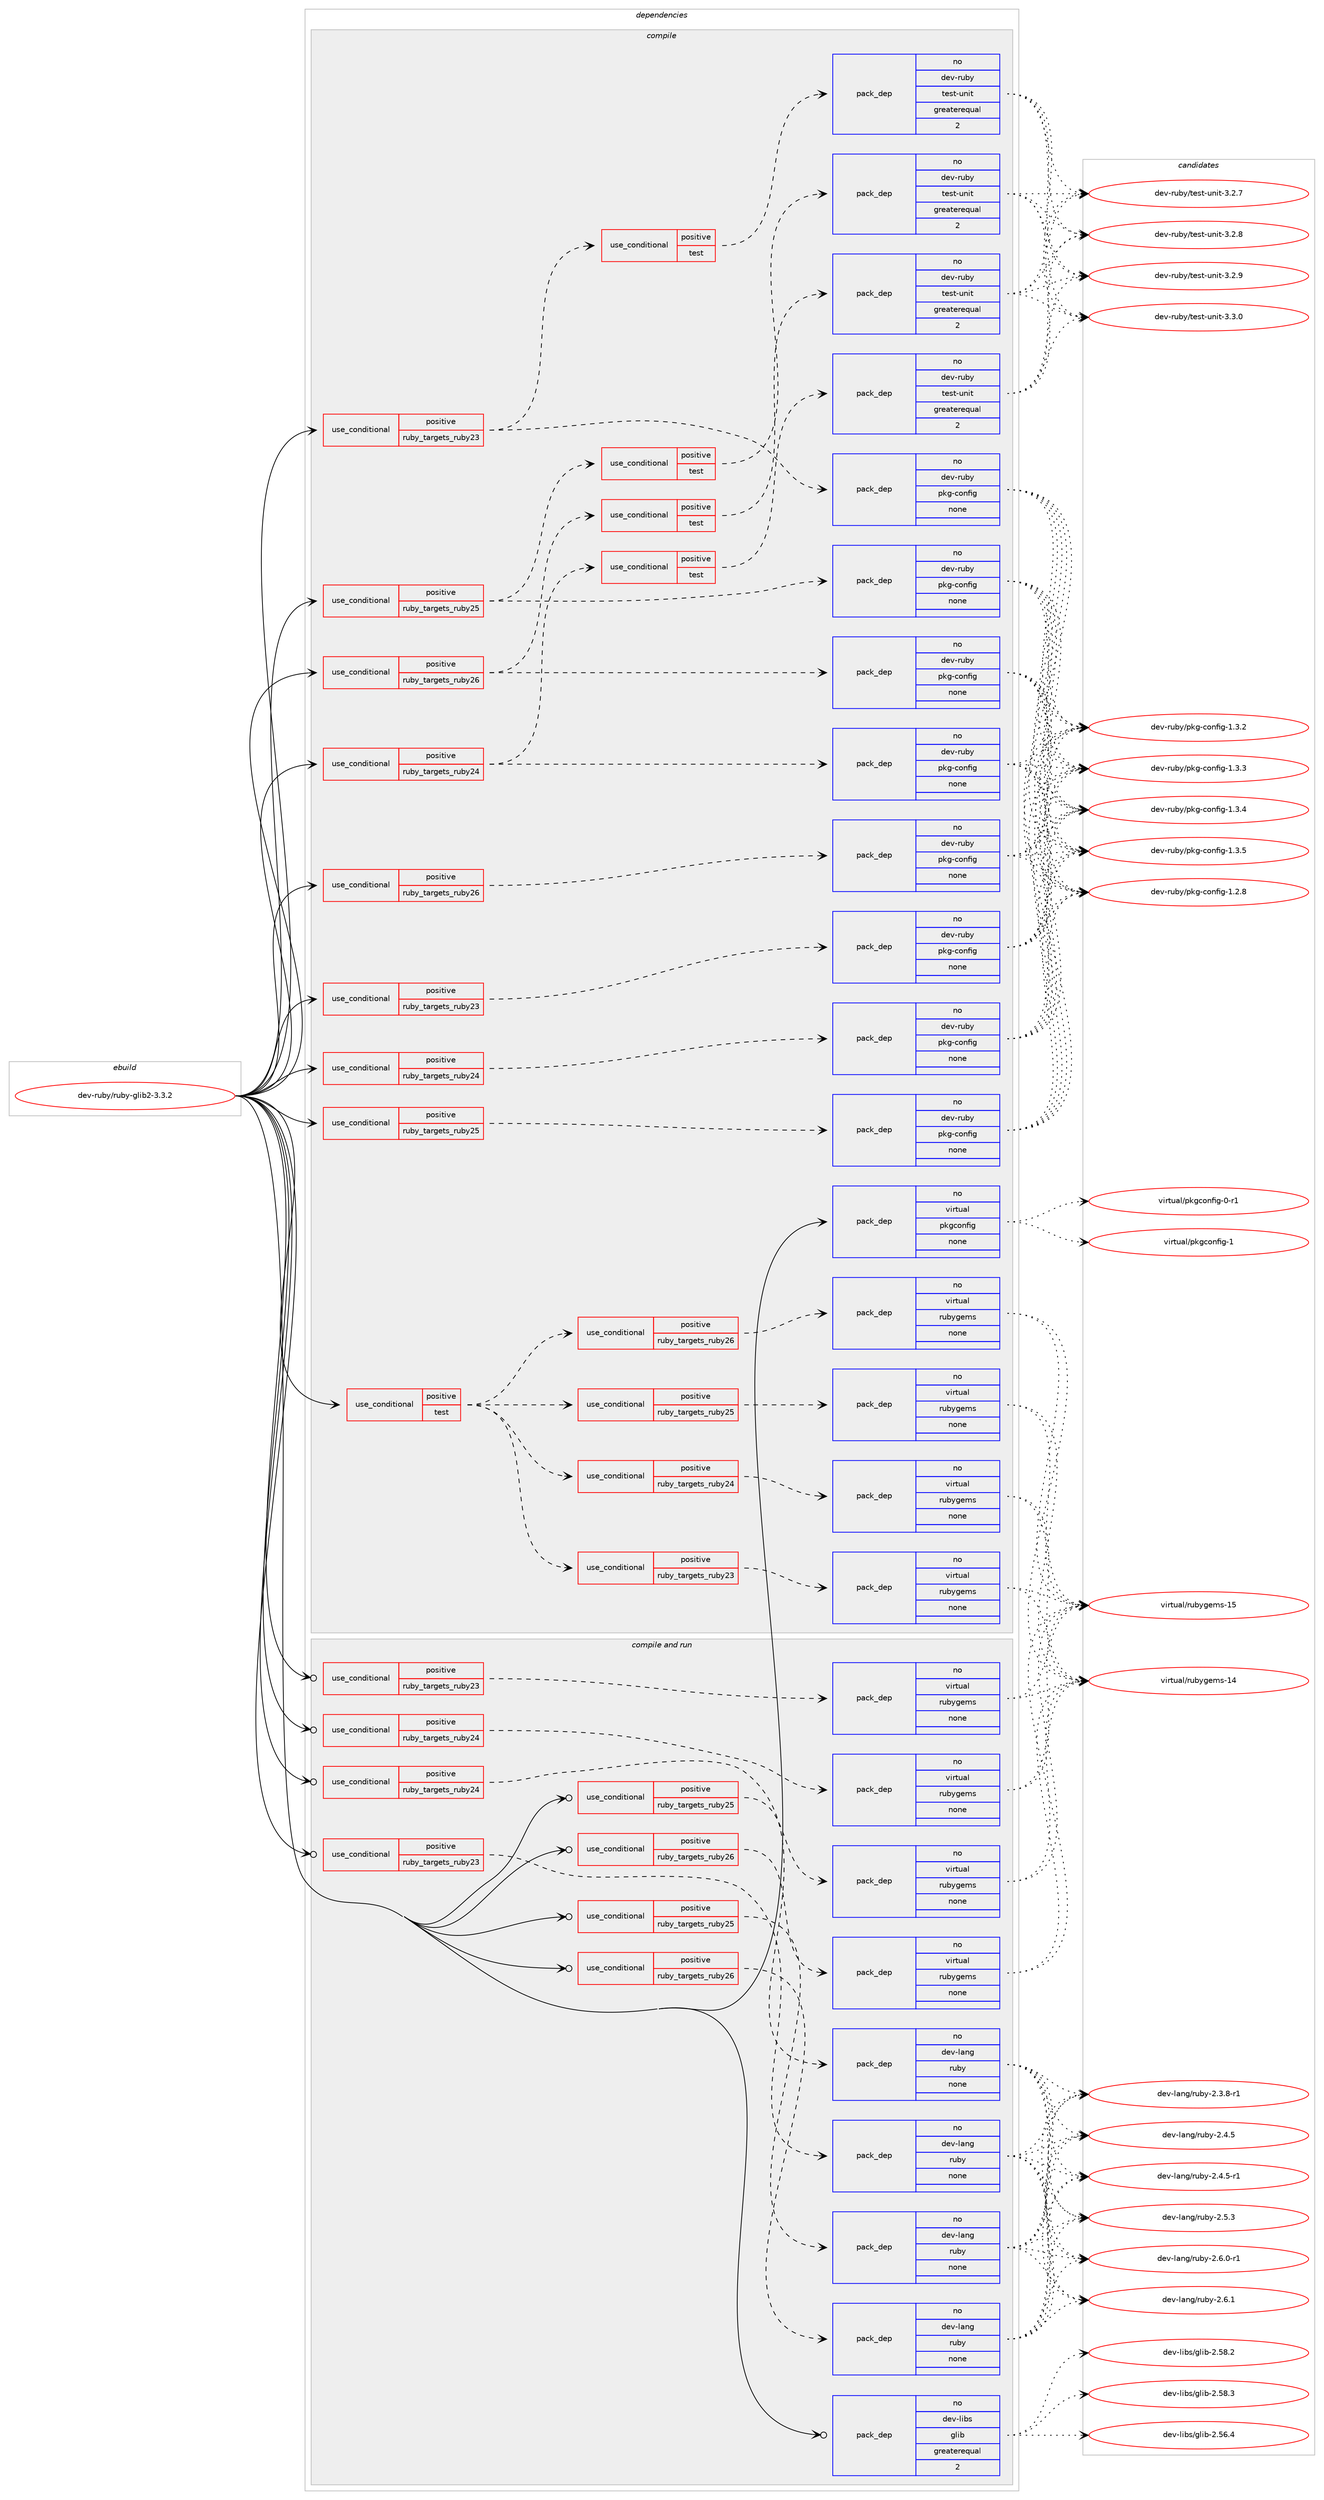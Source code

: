 digraph prolog {

# *************
# Graph options
# *************

newrank=true;
concentrate=true;
compound=true;
graph [rankdir=LR,fontname=Helvetica,fontsize=10,ranksep=1.5];#, ranksep=2.5, nodesep=0.2];
edge  [arrowhead=vee];
node  [fontname=Helvetica,fontsize=10];

# **********
# The ebuild
# **********

subgraph cluster_leftcol {
color=gray;
rank=same;
label=<<i>ebuild</i>>;
id [label="dev-ruby/ruby-glib2-3.3.2", color=red, width=4, href="../dev-ruby/ruby-glib2-3.3.2.svg"];
}

# ****************
# The dependencies
# ****************

subgraph cluster_midcol {
color=gray;
label=<<i>dependencies</i>>;
subgraph cluster_compile {
fillcolor="#eeeeee";
style=filled;
label=<<i>compile</i>>;
subgraph cond415225 {
dependency1523187 [label=<<TABLE BORDER="0" CELLBORDER="1" CELLSPACING="0" CELLPADDING="4"><TR><TD ROWSPAN="3" CELLPADDING="10">use_conditional</TD></TR><TR><TD>positive</TD></TR><TR><TD>ruby_targets_ruby23</TD></TR></TABLE>>, shape=none, color=red];
subgraph pack1084456 {
dependency1523188 [label=<<TABLE BORDER="0" CELLBORDER="1" CELLSPACING="0" CELLPADDING="4" WIDTH="220"><TR><TD ROWSPAN="6" CELLPADDING="30">pack_dep</TD></TR><TR><TD WIDTH="110">no</TD></TR><TR><TD>dev-ruby</TD></TR><TR><TD>pkg-config</TD></TR><TR><TD>none</TD></TR><TR><TD></TD></TR></TABLE>>, shape=none, color=blue];
}
dependency1523187:e -> dependency1523188:w [weight=20,style="dashed",arrowhead="vee"];
}
id:e -> dependency1523187:w [weight=20,style="solid",arrowhead="vee"];
subgraph cond415226 {
dependency1523189 [label=<<TABLE BORDER="0" CELLBORDER="1" CELLSPACING="0" CELLPADDING="4"><TR><TD ROWSPAN="3" CELLPADDING="10">use_conditional</TD></TR><TR><TD>positive</TD></TR><TR><TD>ruby_targets_ruby23</TD></TR></TABLE>>, shape=none, color=red];
subgraph pack1084457 {
dependency1523190 [label=<<TABLE BORDER="0" CELLBORDER="1" CELLSPACING="0" CELLPADDING="4" WIDTH="220"><TR><TD ROWSPAN="6" CELLPADDING="30">pack_dep</TD></TR><TR><TD WIDTH="110">no</TD></TR><TR><TD>dev-ruby</TD></TR><TR><TD>pkg-config</TD></TR><TR><TD>none</TD></TR><TR><TD></TD></TR></TABLE>>, shape=none, color=blue];
}
dependency1523189:e -> dependency1523190:w [weight=20,style="dashed",arrowhead="vee"];
subgraph cond415227 {
dependency1523191 [label=<<TABLE BORDER="0" CELLBORDER="1" CELLSPACING="0" CELLPADDING="4"><TR><TD ROWSPAN="3" CELLPADDING="10">use_conditional</TD></TR><TR><TD>positive</TD></TR><TR><TD>test</TD></TR></TABLE>>, shape=none, color=red];
subgraph pack1084458 {
dependency1523192 [label=<<TABLE BORDER="0" CELLBORDER="1" CELLSPACING="0" CELLPADDING="4" WIDTH="220"><TR><TD ROWSPAN="6" CELLPADDING="30">pack_dep</TD></TR><TR><TD WIDTH="110">no</TD></TR><TR><TD>dev-ruby</TD></TR><TR><TD>test-unit</TD></TR><TR><TD>greaterequal</TD></TR><TR><TD>2</TD></TR></TABLE>>, shape=none, color=blue];
}
dependency1523191:e -> dependency1523192:w [weight=20,style="dashed",arrowhead="vee"];
}
dependency1523189:e -> dependency1523191:w [weight=20,style="dashed",arrowhead="vee"];
}
id:e -> dependency1523189:w [weight=20,style="solid",arrowhead="vee"];
subgraph cond415228 {
dependency1523193 [label=<<TABLE BORDER="0" CELLBORDER="1" CELLSPACING="0" CELLPADDING="4"><TR><TD ROWSPAN="3" CELLPADDING="10">use_conditional</TD></TR><TR><TD>positive</TD></TR><TR><TD>ruby_targets_ruby24</TD></TR></TABLE>>, shape=none, color=red];
subgraph pack1084459 {
dependency1523194 [label=<<TABLE BORDER="0" CELLBORDER="1" CELLSPACING="0" CELLPADDING="4" WIDTH="220"><TR><TD ROWSPAN="6" CELLPADDING="30">pack_dep</TD></TR><TR><TD WIDTH="110">no</TD></TR><TR><TD>dev-ruby</TD></TR><TR><TD>pkg-config</TD></TR><TR><TD>none</TD></TR><TR><TD></TD></TR></TABLE>>, shape=none, color=blue];
}
dependency1523193:e -> dependency1523194:w [weight=20,style="dashed",arrowhead="vee"];
}
id:e -> dependency1523193:w [weight=20,style="solid",arrowhead="vee"];
subgraph cond415229 {
dependency1523195 [label=<<TABLE BORDER="0" CELLBORDER="1" CELLSPACING="0" CELLPADDING="4"><TR><TD ROWSPAN="3" CELLPADDING="10">use_conditional</TD></TR><TR><TD>positive</TD></TR><TR><TD>ruby_targets_ruby24</TD></TR></TABLE>>, shape=none, color=red];
subgraph pack1084460 {
dependency1523196 [label=<<TABLE BORDER="0" CELLBORDER="1" CELLSPACING="0" CELLPADDING="4" WIDTH="220"><TR><TD ROWSPAN="6" CELLPADDING="30">pack_dep</TD></TR><TR><TD WIDTH="110">no</TD></TR><TR><TD>dev-ruby</TD></TR><TR><TD>pkg-config</TD></TR><TR><TD>none</TD></TR><TR><TD></TD></TR></TABLE>>, shape=none, color=blue];
}
dependency1523195:e -> dependency1523196:w [weight=20,style="dashed",arrowhead="vee"];
subgraph cond415230 {
dependency1523197 [label=<<TABLE BORDER="0" CELLBORDER="1" CELLSPACING="0" CELLPADDING="4"><TR><TD ROWSPAN="3" CELLPADDING="10">use_conditional</TD></TR><TR><TD>positive</TD></TR><TR><TD>test</TD></TR></TABLE>>, shape=none, color=red];
subgraph pack1084461 {
dependency1523198 [label=<<TABLE BORDER="0" CELLBORDER="1" CELLSPACING="0" CELLPADDING="4" WIDTH="220"><TR><TD ROWSPAN="6" CELLPADDING="30">pack_dep</TD></TR><TR><TD WIDTH="110">no</TD></TR><TR><TD>dev-ruby</TD></TR><TR><TD>test-unit</TD></TR><TR><TD>greaterequal</TD></TR><TR><TD>2</TD></TR></TABLE>>, shape=none, color=blue];
}
dependency1523197:e -> dependency1523198:w [weight=20,style="dashed",arrowhead="vee"];
}
dependency1523195:e -> dependency1523197:w [weight=20,style="dashed",arrowhead="vee"];
}
id:e -> dependency1523195:w [weight=20,style="solid",arrowhead="vee"];
subgraph cond415231 {
dependency1523199 [label=<<TABLE BORDER="0" CELLBORDER="1" CELLSPACING="0" CELLPADDING="4"><TR><TD ROWSPAN="3" CELLPADDING="10">use_conditional</TD></TR><TR><TD>positive</TD></TR><TR><TD>ruby_targets_ruby25</TD></TR></TABLE>>, shape=none, color=red];
subgraph pack1084462 {
dependency1523200 [label=<<TABLE BORDER="0" CELLBORDER="1" CELLSPACING="0" CELLPADDING="4" WIDTH="220"><TR><TD ROWSPAN="6" CELLPADDING="30">pack_dep</TD></TR><TR><TD WIDTH="110">no</TD></TR><TR><TD>dev-ruby</TD></TR><TR><TD>pkg-config</TD></TR><TR><TD>none</TD></TR><TR><TD></TD></TR></TABLE>>, shape=none, color=blue];
}
dependency1523199:e -> dependency1523200:w [weight=20,style="dashed",arrowhead="vee"];
}
id:e -> dependency1523199:w [weight=20,style="solid",arrowhead="vee"];
subgraph cond415232 {
dependency1523201 [label=<<TABLE BORDER="0" CELLBORDER="1" CELLSPACING="0" CELLPADDING="4"><TR><TD ROWSPAN="3" CELLPADDING="10">use_conditional</TD></TR><TR><TD>positive</TD></TR><TR><TD>ruby_targets_ruby25</TD></TR></TABLE>>, shape=none, color=red];
subgraph pack1084463 {
dependency1523202 [label=<<TABLE BORDER="0" CELLBORDER="1" CELLSPACING="0" CELLPADDING="4" WIDTH="220"><TR><TD ROWSPAN="6" CELLPADDING="30">pack_dep</TD></TR><TR><TD WIDTH="110">no</TD></TR><TR><TD>dev-ruby</TD></TR><TR><TD>pkg-config</TD></TR><TR><TD>none</TD></TR><TR><TD></TD></TR></TABLE>>, shape=none, color=blue];
}
dependency1523201:e -> dependency1523202:w [weight=20,style="dashed",arrowhead="vee"];
subgraph cond415233 {
dependency1523203 [label=<<TABLE BORDER="0" CELLBORDER="1" CELLSPACING="0" CELLPADDING="4"><TR><TD ROWSPAN="3" CELLPADDING="10">use_conditional</TD></TR><TR><TD>positive</TD></TR><TR><TD>test</TD></TR></TABLE>>, shape=none, color=red];
subgraph pack1084464 {
dependency1523204 [label=<<TABLE BORDER="0" CELLBORDER="1" CELLSPACING="0" CELLPADDING="4" WIDTH="220"><TR><TD ROWSPAN="6" CELLPADDING="30">pack_dep</TD></TR><TR><TD WIDTH="110">no</TD></TR><TR><TD>dev-ruby</TD></TR><TR><TD>test-unit</TD></TR><TR><TD>greaterequal</TD></TR><TR><TD>2</TD></TR></TABLE>>, shape=none, color=blue];
}
dependency1523203:e -> dependency1523204:w [weight=20,style="dashed",arrowhead="vee"];
}
dependency1523201:e -> dependency1523203:w [weight=20,style="dashed",arrowhead="vee"];
}
id:e -> dependency1523201:w [weight=20,style="solid",arrowhead="vee"];
subgraph cond415234 {
dependency1523205 [label=<<TABLE BORDER="0" CELLBORDER="1" CELLSPACING="0" CELLPADDING="4"><TR><TD ROWSPAN="3" CELLPADDING="10">use_conditional</TD></TR><TR><TD>positive</TD></TR><TR><TD>ruby_targets_ruby26</TD></TR></TABLE>>, shape=none, color=red];
subgraph pack1084465 {
dependency1523206 [label=<<TABLE BORDER="0" CELLBORDER="1" CELLSPACING="0" CELLPADDING="4" WIDTH="220"><TR><TD ROWSPAN="6" CELLPADDING="30">pack_dep</TD></TR><TR><TD WIDTH="110">no</TD></TR><TR><TD>dev-ruby</TD></TR><TR><TD>pkg-config</TD></TR><TR><TD>none</TD></TR><TR><TD></TD></TR></TABLE>>, shape=none, color=blue];
}
dependency1523205:e -> dependency1523206:w [weight=20,style="dashed",arrowhead="vee"];
}
id:e -> dependency1523205:w [weight=20,style="solid",arrowhead="vee"];
subgraph cond415235 {
dependency1523207 [label=<<TABLE BORDER="0" CELLBORDER="1" CELLSPACING="0" CELLPADDING="4"><TR><TD ROWSPAN="3" CELLPADDING="10">use_conditional</TD></TR><TR><TD>positive</TD></TR><TR><TD>ruby_targets_ruby26</TD></TR></TABLE>>, shape=none, color=red];
subgraph pack1084466 {
dependency1523208 [label=<<TABLE BORDER="0" CELLBORDER="1" CELLSPACING="0" CELLPADDING="4" WIDTH="220"><TR><TD ROWSPAN="6" CELLPADDING="30">pack_dep</TD></TR><TR><TD WIDTH="110">no</TD></TR><TR><TD>dev-ruby</TD></TR><TR><TD>pkg-config</TD></TR><TR><TD>none</TD></TR><TR><TD></TD></TR></TABLE>>, shape=none, color=blue];
}
dependency1523207:e -> dependency1523208:w [weight=20,style="dashed",arrowhead="vee"];
subgraph cond415236 {
dependency1523209 [label=<<TABLE BORDER="0" CELLBORDER="1" CELLSPACING="0" CELLPADDING="4"><TR><TD ROWSPAN="3" CELLPADDING="10">use_conditional</TD></TR><TR><TD>positive</TD></TR><TR><TD>test</TD></TR></TABLE>>, shape=none, color=red];
subgraph pack1084467 {
dependency1523210 [label=<<TABLE BORDER="0" CELLBORDER="1" CELLSPACING="0" CELLPADDING="4" WIDTH="220"><TR><TD ROWSPAN="6" CELLPADDING="30">pack_dep</TD></TR><TR><TD WIDTH="110">no</TD></TR><TR><TD>dev-ruby</TD></TR><TR><TD>test-unit</TD></TR><TR><TD>greaterequal</TD></TR><TR><TD>2</TD></TR></TABLE>>, shape=none, color=blue];
}
dependency1523209:e -> dependency1523210:w [weight=20,style="dashed",arrowhead="vee"];
}
dependency1523207:e -> dependency1523209:w [weight=20,style="dashed",arrowhead="vee"];
}
id:e -> dependency1523207:w [weight=20,style="solid",arrowhead="vee"];
subgraph cond415237 {
dependency1523211 [label=<<TABLE BORDER="0" CELLBORDER="1" CELLSPACING="0" CELLPADDING="4"><TR><TD ROWSPAN="3" CELLPADDING="10">use_conditional</TD></TR><TR><TD>positive</TD></TR><TR><TD>test</TD></TR></TABLE>>, shape=none, color=red];
subgraph cond415238 {
dependency1523212 [label=<<TABLE BORDER="0" CELLBORDER="1" CELLSPACING="0" CELLPADDING="4"><TR><TD ROWSPAN="3" CELLPADDING="10">use_conditional</TD></TR><TR><TD>positive</TD></TR><TR><TD>ruby_targets_ruby23</TD></TR></TABLE>>, shape=none, color=red];
subgraph pack1084468 {
dependency1523213 [label=<<TABLE BORDER="0" CELLBORDER="1" CELLSPACING="0" CELLPADDING="4" WIDTH="220"><TR><TD ROWSPAN="6" CELLPADDING="30">pack_dep</TD></TR><TR><TD WIDTH="110">no</TD></TR><TR><TD>virtual</TD></TR><TR><TD>rubygems</TD></TR><TR><TD>none</TD></TR><TR><TD></TD></TR></TABLE>>, shape=none, color=blue];
}
dependency1523212:e -> dependency1523213:w [weight=20,style="dashed",arrowhead="vee"];
}
dependency1523211:e -> dependency1523212:w [weight=20,style="dashed",arrowhead="vee"];
subgraph cond415239 {
dependency1523214 [label=<<TABLE BORDER="0" CELLBORDER="1" CELLSPACING="0" CELLPADDING="4"><TR><TD ROWSPAN="3" CELLPADDING="10">use_conditional</TD></TR><TR><TD>positive</TD></TR><TR><TD>ruby_targets_ruby24</TD></TR></TABLE>>, shape=none, color=red];
subgraph pack1084469 {
dependency1523215 [label=<<TABLE BORDER="0" CELLBORDER="1" CELLSPACING="0" CELLPADDING="4" WIDTH="220"><TR><TD ROWSPAN="6" CELLPADDING="30">pack_dep</TD></TR><TR><TD WIDTH="110">no</TD></TR><TR><TD>virtual</TD></TR><TR><TD>rubygems</TD></TR><TR><TD>none</TD></TR><TR><TD></TD></TR></TABLE>>, shape=none, color=blue];
}
dependency1523214:e -> dependency1523215:w [weight=20,style="dashed",arrowhead="vee"];
}
dependency1523211:e -> dependency1523214:w [weight=20,style="dashed",arrowhead="vee"];
subgraph cond415240 {
dependency1523216 [label=<<TABLE BORDER="0" CELLBORDER="1" CELLSPACING="0" CELLPADDING="4"><TR><TD ROWSPAN="3" CELLPADDING="10">use_conditional</TD></TR><TR><TD>positive</TD></TR><TR><TD>ruby_targets_ruby25</TD></TR></TABLE>>, shape=none, color=red];
subgraph pack1084470 {
dependency1523217 [label=<<TABLE BORDER="0" CELLBORDER="1" CELLSPACING="0" CELLPADDING="4" WIDTH="220"><TR><TD ROWSPAN="6" CELLPADDING="30">pack_dep</TD></TR><TR><TD WIDTH="110">no</TD></TR><TR><TD>virtual</TD></TR><TR><TD>rubygems</TD></TR><TR><TD>none</TD></TR><TR><TD></TD></TR></TABLE>>, shape=none, color=blue];
}
dependency1523216:e -> dependency1523217:w [weight=20,style="dashed",arrowhead="vee"];
}
dependency1523211:e -> dependency1523216:w [weight=20,style="dashed",arrowhead="vee"];
subgraph cond415241 {
dependency1523218 [label=<<TABLE BORDER="0" CELLBORDER="1" CELLSPACING="0" CELLPADDING="4"><TR><TD ROWSPAN="3" CELLPADDING="10">use_conditional</TD></TR><TR><TD>positive</TD></TR><TR><TD>ruby_targets_ruby26</TD></TR></TABLE>>, shape=none, color=red];
subgraph pack1084471 {
dependency1523219 [label=<<TABLE BORDER="0" CELLBORDER="1" CELLSPACING="0" CELLPADDING="4" WIDTH="220"><TR><TD ROWSPAN="6" CELLPADDING="30">pack_dep</TD></TR><TR><TD WIDTH="110">no</TD></TR><TR><TD>virtual</TD></TR><TR><TD>rubygems</TD></TR><TR><TD>none</TD></TR><TR><TD></TD></TR></TABLE>>, shape=none, color=blue];
}
dependency1523218:e -> dependency1523219:w [weight=20,style="dashed",arrowhead="vee"];
}
dependency1523211:e -> dependency1523218:w [weight=20,style="dashed",arrowhead="vee"];
}
id:e -> dependency1523211:w [weight=20,style="solid",arrowhead="vee"];
subgraph pack1084472 {
dependency1523220 [label=<<TABLE BORDER="0" CELLBORDER="1" CELLSPACING="0" CELLPADDING="4" WIDTH="220"><TR><TD ROWSPAN="6" CELLPADDING="30">pack_dep</TD></TR><TR><TD WIDTH="110">no</TD></TR><TR><TD>virtual</TD></TR><TR><TD>pkgconfig</TD></TR><TR><TD>none</TD></TR><TR><TD></TD></TR></TABLE>>, shape=none, color=blue];
}
id:e -> dependency1523220:w [weight=20,style="solid",arrowhead="vee"];
}
subgraph cluster_compileandrun {
fillcolor="#eeeeee";
style=filled;
label=<<i>compile and run</i>>;
subgraph cond415242 {
dependency1523221 [label=<<TABLE BORDER="0" CELLBORDER="1" CELLSPACING="0" CELLPADDING="4"><TR><TD ROWSPAN="3" CELLPADDING="10">use_conditional</TD></TR><TR><TD>positive</TD></TR><TR><TD>ruby_targets_ruby23</TD></TR></TABLE>>, shape=none, color=red];
subgraph pack1084473 {
dependency1523222 [label=<<TABLE BORDER="0" CELLBORDER="1" CELLSPACING="0" CELLPADDING="4" WIDTH="220"><TR><TD ROWSPAN="6" CELLPADDING="30">pack_dep</TD></TR><TR><TD WIDTH="110">no</TD></TR><TR><TD>dev-lang</TD></TR><TR><TD>ruby</TD></TR><TR><TD>none</TD></TR><TR><TD></TD></TR></TABLE>>, shape=none, color=blue];
}
dependency1523221:e -> dependency1523222:w [weight=20,style="dashed",arrowhead="vee"];
}
id:e -> dependency1523221:w [weight=20,style="solid",arrowhead="odotvee"];
subgraph cond415243 {
dependency1523223 [label=<<TABLE BORDER="0" CELLBORDER="1" CELLSPACING="0" CELLPADDING="4"><TR><TD ROWSPAN="3" CELLPADDING="10">use_conditional</TD></TR><TR><TD>positive</TD></TR><TR><TD>ruby_targets_ruby23</TD></TR></TABLE>>, shape=none, color=red];
subgraph pack1084474 {
dependency1523224 [label=<<TABLE BORDER="0" CELLBORDER="1" CELLSPACING="0" CELLPADDING="4" WIDTH="220"><TR><TD ROWSPAN="6" CELLPADDING="30">pack_dep</TD></TR><TR><TD WIDTH="110">no</TD></TR><TR><TD>virtual</TD></TR><TR><TD>rubygems</TD></TR><TR><TD>none</TD></TR><TR><TD></TD></TR></TABLE>>, shape=none, color=blue];
}
dependency1523223:e -> dependency1523224:w [weight=20,style="dashed",arrowhead="vee"];
}
id:e -> dependency1523223:w [weight=20,style="solid",arrowhead="odotvee"];
subgraph cond415244 {
dependency1523225 [label=<<TABLE BORDER="0" CELLBORDER="1" CELLSPACING="0" CELLPADDING="4"><TR><TD ROWSPAN="3" CELLPADDING="10">use_conditional</TD></TR><TR><TD>positive</TD></TR><TR><TD>ruby_targets_ruby24</TD></TR></TABLE>>, shape=none, color=red];
subgraph pack1084475 {
dependency1523226 [label=<<TABLE BORDER="0" CELLBORDER="1" CELLSPACING="0" CELLPADDING="4" WIDTH="220"><TR><TD ROWSPAN="6" CELLPADDING="30">pack_dep</TD></TR><TR><TD WIDTH="110">no</TD></TR><TR><TD>dev-lang</TD></TR><TR><TD>ruby</TD></TR><TR><TD>none</TD></TR><TR><TD></TD></TR></TABLE>>, shape=none, color=blue];
}
dependency1523225:e -> dependency1523226:w [weight=20,style="dashed",arrowhead="vee"];
}
id:e -> dependency1523225:w [weight=20,style="solid",arrowhead="odotvee"];
subgraph cond415245 {
dependency1523227 [label=<<TABLE BORDER="0" CELLBORDER="1" CELLSPACING="0" CELLPADDING="4"><TR><TD ROWSPAN="3" CELLPADDING="10">use_conditional</TD></TR><TR><TD>positive</TD></TR><TR><TD>ruby_targets_ruby24</TD></TR></TABLE>>, shape=none, color=red];
subgraph pack1084476 {
dependency1523228 [label=<<TABLE BORDER="0" CELLBORDER="1" CELLSPACING="0" CELLPADDING="4" WIDTH="220"><TR><TD ROWSPAN="6" CELLPADDING="30">pack_dep</TD></TR><TR><TD WIDTH="110">no</TD></TR><TR><TD>virtual</TD></TR><TR><TD>rubygems</TD></TR><TR><TD>none</TD></TR><TR><TD></TD></TR></TABLE>>, shape=none, color=blue];
}
dependency1523227:e -> dependency1523228:w [weight=20,style="dashed",arrowhead="vee"];
}
id:e -> dependency1523227:w [weight=20,style="solid",arrowhead="odotvee"];
subgraph cond415246 {
dependency1523229 [label=<<TABLE BORDER="0" CELLBORDER="1" CELLSPACING="0" CELLPADDING="4"><TR><TD ROWSPAN="3" CELLPADDING="10">use_conditional</TD></TR><TR><TD>positive</TD></TR><TR><TD>ruby_targets_ruby25</TD></TR></TABLE>>, shape=none, color=red];
subgraph pack1084477 {
dependency1523230 [label=<<TABLE BORDER="0" CELLBORDER="1" CELLSPACING="0" CELLPADDING="4" WIDTH="220"><TR><TD ROWSPAN="6" CELLPADDING="30">pack_dep</TD></TR><TR><TD WIDTH="110">no</TD></TR><TR><TD>dev-lang</TD></TR><TR><TD>ruby</TD></TR><TR><TD>none</TD></TR><TR><TD></TD></TR></TABLE>>, shape=none, color=blue];
}
dependency1523229:e -> dependency1523230:w [weight=20,style="dashed",arrowhead="vee"];
}
id:e -> dependency1523229:w [weight=20,style="solid",arrowhead="odotvee"];
subgraph cond415247 {
dependency1523231 [label=<<TABLE BORDER="0" CELLBORDER="1" CELLSPACING="0" CELLPADDING="4"><TR><TD ROWSPAN="3" CELLPADDING="10">use_conditional</TD></TR><TR><TD>positive</TD></TR><TR><TD>ruby_targets_ruby25</TD></TR></TABLE>>, shape=none, color=red];
subgraph pack1084478 {
dependency1523232 [label=<<TABLE BORDER="0" CELLBORDER="1" CELLSPACING="0" CELLPADDING="4" WIDTH="220"><TR><TD ROWSPAN="6" CELLPADDING="30">pack_dep</TD></TR><TR><TD WIDTH="110">no</TD></TR><TR><TD>virtual</TD></TR><TR><TD>rubygems</TD></TR><TR><TD>none</TD></TR><TR><TD></TD></TR></TABLE>>, shape=none, color=blue];
}
dependency1523231:e -> dependency1523232:w [weight=20,style="dashed",arrowhead="vee"];
}
id:e -> dependency1523231:w [weight=20,style="solid",arrowhead="odotvee"];
subgraph cond415248 {
dependency1523233 [label=<<TABLE BORDER="0" CELLBORDER="1" CELLSPACING="0" CELLPADDING="4"><TR><TD ROWSPAN="3" CELLPADDING="10">use_conditional</TD></TR><TR><TD>positive</TD></TR><TR><TD>ruby_targets_ruby26</TD></TR></TABLE>>, shape=none, color=red];
subgraph pack1084479 {
dependency1523234 [label=<<TABLE BORDER="0" CELLBORDER="1" CELLSPACING="0" CELLPADDING="4" WIDTH="220"><TR><TD ROWSPAN="6" CELLPADDING="30">pack_dep</TD></TR><TR><TD WIDTH="110">no</TD></TR><TR><TD>dev-lang</TD></TR><TR><TD>ruby</TD></TR><TR><TD>none</TD></TR><TR><TD></TD></TR></TABLE>>, shape=none, color=blue];
}
dependency1523233:e -> dependency1523234:w [weight=20,style="dashed",arrowhead="vee"];
}
id:e -> dependency1523233:w [weight=20,style="solid",arrowhead="odotvee"];
subgraph cond415249 {
dependency1523235 [label=<<TABLE BORDER="0" CELLBORDER="1" CELLSPACING="0" CELLPADDING="4"><TR><TD ROWSPAN="3" CELLPADDING="10">use_conditional</TD></TR><TR><TD>positive</TD></TR><TR><TD>ruby_targets_ruby26</TD></TR></TABLE>>, shape=none, color=red];
subgraph pack1084480 {
dependency1523236 [label=<<TABLE BORDER="0" CELLBORDER="1" CELLSPACING="0" CELLPADDING="4" WIDTH="220"><TR><TD ROWSPAN="6" CELLPADDING="30">pack_dep</TD></TR><TR><TD WIDTH="110">no</TD></TR><TR><TD>virtual</TD></TR><TR><TD>rubygems</TD></TR><TR><TD>none</TD></TR><TR><TD></TD></TR></TABLE>>, shape=none, color=blue];
}
dependency1523235:e -> dependency1523236:w [weight=20,style="dashed",arrowhead="vee"];
}
id:e -> dependency1523235:w [weight=20,style="solid",arrowhead="odotvee"];
subgraph pack1084481 {
dependency1523237 [label=<<TABLE BORDER="0" CELLBORDER="1" CELLSPACING="0" CELLPADDING="4" WIDTH="220"><TR><TD ROWSPAN="6" CELLPADDING="30">pack_dep</TD></TR><TR><TD WIDTH="110">no</TD></TR><TR><TD>dev-libs</TD></TR><TR><TD>glib</TD></TR><TR><TD>greaterequal</TD></TR><TR><TD>2</TD></TR></TABLE>>, shape=none, color=blue];
}
id:e -> dependency1523237:w [weight=20,style="solid",arrowhead="odotvee"];
}
subgraph cluster_run {
fillcolor="#eeeeee";
style=filled;
label=<<i>run</i>>;
}
}

# **************
# The candidates
# **************

subgraph cluster_choices {
rank=same;
color=gray;
label=<<i>candidates</i>>;

subgraph choice1084456 {
color=black;
nodesep=1;
choice1001011184511411798121471121071034599111110102105103454946504656 [label="dev-ruby/pkg-config-1.2.8", color=red, width=4,href="../dev-ruby/pkg-config-1.2.8.svg"];
choice1001011184511411798121471121071034599111110102105103454946514650 [label="dev-ruby/pkg-config-1.3.2", color=red, width=4,href="../dev-ruby/pkg-config-1.3.2.svg"];
choice1001011184511411798121471121071034599111110102105103454946514651 [label="dev-ruby/pkg-config-1.3.3", color=red, width=4,href="../dev-ruby/pkg-config-1.3.3.svg"];
choice1001011184511411798121471121071034599111110102105103454946514652 [label="dev-ruby/pkg-config-1.3.4", color=red, width=4,href="../dev-ruby/pkg-config-1.3.4.svg"];
choice1001011184511411798121471121071034599111110102105103454946514653 [label="dev-ruby/pkg-config-1.3.5", color=red, width=4,href="../dev-ruby/pkg-config-1.3.5.svg"];
dependency1523188:e -> choice1001011184511411798121471121071034599111110102105103454946504656:w [style=dotted,weight="100"];
dependency1523188:e -> choice1001011184511411798121471121071034599111110102105103454946514650:w [style=dotted,weight="100"];
dependency1523188:e -> choice1001011184511411798121471121071034599111110102105103454946514651:w [style=dotted,weight="100"];
dependency1523188:e -> choice1001011184511411798121471121071034599111110102105103454946514652:w [style=dotted,weight="100"];
dependency1523188:e -> choice1001011184511411798121471121071034599111110102105103454946514653:w [style=dotted,weight="100"];
}
subgraph choice1084457 {
color=black;
nodesep=1;
choice1001011184511411798121471121071034599111110102105103454946504656 [label="dev-ruby/pkg-config-1.2.8", color=red, width=4,href="../dev-ruby/pkg-config-1.2.8.svg"];
choice1001011184511411798121471121071034599111110102105103454946514650 [label="dev-ruby/pkg-config-1.3.2", color=red, width=4,href="../dev-ruby/pkg-config-1.3.2.svg"];
choice1001011184511411798121471121071034599111110102105103454946514651 [label="dev-ruby/pkg-config-1.3.3", color=red, width=4,href="../dev-ruby/pkg-config-1.3.3.svg"];
choice1001011184511411798121471121071034599111110102105103454946514652 [label="dev-ruby/pkg-config-1.3.4", color=red, width=4,href="../dev-ruby/pkg-config-1.3.4.svg"];
choice1001011184511411798121471121071034599111110102105103454946514653 [label="dev-ruby/pkg-config-1.3.5", color=red, width=4,href="../dev-ruby/pkg-config-1.3.5.svg"];
dependency1523190:e -> choice1001011184511411798121471121071034599111110102105103454946504656:w [style=dotted,weight="100"];
dependency1523190:e -> choice1001011184511411798121471121071034599111110102105103454946514650:w [style=dotted,weight="100"];
dependency1523190:e -> choice1001011184511411798121471121071034599111110102105103454946514651:w [style=dotted,weight="100"];
dependency1523190:e -> choice1001011184511411798121471121071034599111110102105103454946514652:w [style=dotted,weight="100"];
dependency1523190:e -> choice1001011184511411798121471121071034599111110102105103454946514653:w [style=dotted,weight="100"];
}
subgraph choice1084458 {
color=black;
nodesep=1;
choice10010111845114117981214711610111511645117110105116455146504655 [label="dev-ruby/test-unit-3.2.7", color=red, width=4,href="../dev-ruby/test-unit-3.2.7.svg"];
choice10010111845114117981214711610111511645117110105116455146504656 [label="dev-ruby/test-unit-3.2.8", color=red, width=4,href="../dev-ruby/test-unit-3.2.8.svg"];
choice10010111845114117981214711610111511645117110105116455146504657 [label="dev-ruby/test-unit-3.2.9", color=red, width=4,href="../dev-ruby/test-unit-3.2.9.svg"];
choice10010111845114117981214711610111511645117110105116455146514648 [label="dev-ruby/test-unit-3.3.0", color=red, width=4,href="../dev-ruby/test-unit-3.3.0.svg"];
dependency1523192:e -> choice10010111845114117981214711610111511645117110105116455146504655:w [style=dotted,weight="100"];
dependency1523192:e -> choice10010111845114117981214711610111511645117110105116455146504656:w [style=dotted,weight="100"];
dependency1523192:e -> choice10010111845114117981214711610111511645117110105116455146504657:w [style=dotted,weight="100"];
dependency1523192:e -> choice10010111845114117981214711610111511645117110105116455146514648:w [style=dotted,weight="100"];
}
subgraph choice1084459 {
color=black;
nodesep=1;
choice1001011184511411798121471121071034599111110102105103454946504656 [label="dev-ruby/pkg-config-1.2.8", color=red, width=4,href="../dev-ruby/pkg-config-1.2.8.svg"];
choice1001011184511411798121471121071034599111110102105103454946514650 [label="dev-ruby/pkg-config-1.3.2", color=red, width=4,href="../dev-ruby/pkg-config-1.3.2.svg"];
choice1001011184511411798121471121071034599111110102105103454946514651 [label="dev-ruby/pkg-config-1.3.3", color=red, width=4,href="../dev-ruby/pkg-config-1.3.3.svg"];
choice1001011184511411798121471121071034599111110102105103454946514652 [label="dev-ruby/pkg-config-1.3.4", color=red, width=4,href="../dev-ruby/pkg-config-1.3.4.svg"];
choice1001011184511411798121471121071034599111110102105103454946514653 [label="dev-ruby/pkg-config-1.3.5", color=red, width=4,href="../dev-ruby/pkg-config-1.3.5.svg"];
dependency1523194:e -> choice1001011184511411798121471121071034599111110102105103454946504656:w [style=dotted,weight="100"];
dependency1523194:e -> choice1001011184511411798121471121071034599111110102105103454946514650:w [style=dotted,weight="100"];
dependency1523194:e -> choice1001011184511411798121471121071034599111110102105103454946514651:w [style=dotted,weight="100"];
dependency1523194:e -> choice1001011184511411798121471121071034599111110102105103454946514652:w [style=dotted,weight="100"];
dependency1523194:e -> choice1001011184511411798121471121071034599111110102105103454946514653:w [style=dotted,weight="100"];
}
subgraph choice1084460 {
color=black;
nodesep=1;
choice1001011184511411798121471121071034599111110102105103454946504656 [label="dev-ruby/pkg-config-1.2.8", color=red, width=4,href="../dev-ruby/pkg-config-1.2.8.svg"];
choice1001011184511411798121471121071034599111110102105103454946514650 [label="dev-ruby/pkg-config-1.3.2", color=red, width=4,href="../dev-ruby/pkg-config-1.3.2.svg"];
choice1001011184511411798121471121071034599111110102105103454946514651 [label="dev-ruby/pkg-config-1.3.3", color=red, width=4,href="../dev-ruby/pkg-config-1.3.3.svg"];
choice1001011184511411798121471121071034599111110102105103454946514652 [label="dev-ruby/pkg-config-1.3.4", color=red, width=4,href="../dev-ruby/pkg-config-1.3.4.svg"];
choice1001011184511411798121471121071034599111110102105103454946514653 [label="dev-ruby/pkg-config-1.3.5", color=red, width=4,href="../dev-ruby/pkg-config-1.3.5.svg"];
dependency1523196:e -> choice1001011184511411798121471121071034599111110102105103454946504656:w [style=dotted,weight="100"];
dependency1523196:e -> choice1001011184511411798121471121071034599111110102105103454946514650:w [style=dotted,weight="100"];
dependency1523196:e -> choice1001011184511411798121471121071034599111110102105103454946514651:w [style=dotted,weight="100"];
dependency1523196:e -> choice1001011184511411798121471121071034599111110102105103454946514652:w [style=dotted,weight="100"];
dependency1523196:e -> choice1001011184511411798121471121071034599111110102105103454946514653:w [style=dotted,weight="100"];
}
subgraph choice1084461 {
color=black;
nodesep=1;
choice10010111845114117981214711610111511645117110105116455146504655 [label="dev-ruby/test-unit-3.2.7", color=red, width=4,href="../dev-ruby/test-unit-3.2.7.svg"];
choice10010111845114117981214711610111511645117110105116455146504656 [label="dev-ruby/test-unit-3.2.8", color=red, width=4,href="../dev-ruby/test-unit-3.2.8.svg"];
choice10010111845114117981214711610111511645117110105116455146504657 [label="dev-ruby/test-unit-3.2.9", color=red, width=4,href="../dev-ruby/test-unit-3.2.9.svg"];
choice10010111845114117981214711610111511645117110105116455146514648 [label="dev-ruby/test-unit-3.3.0", color=red, width=4,href="../dev-ruby/test-unit-3.3.0.svg"];
dependency1523198:e -> choice10010111845114117981214711610111511645117110105116455146504655:w [style=dotted,weight="100"];
dependency1523198:e -> choice10010111845114117981214711610111511645117110105116455146504656:w [style=dotted,weight="100"];
dependency1523198:e -> choice10010111845114117981214711610111511645117110105116455146504657:w [style=dotted,weight="100"];
dependency1523198:e -> choice10010111845114117981214711610111511645117110105116455146514648:w [style=dotted,weight="100"];
}
subgraph choice1084462 {
color=black;
nodesep=1;
choice1001011184511411798121471121071034599111110102105103454946504656 [label="dev-ruby/pkg-config-1.2.8", color=red, width=4,href="../dev-ruby/pkg-config-1.2.8.svg"];
choice1001011184511411798121471121071034599111110102105103454946514650 [label="dev-ruby/pkg-config-1.3.2", color=red, width=4,href="../dev-ruby/pkg-config-1.3.2.svg"];
choice1001011184511411798121471121071034599111110102105103454946514651 [label="dev-ruby/pkg-config-1.3.3", color=red, width=4,href="../dev-ruby/pkg-config-1.3.3.svg"];
choice1001011184511411798121471121071034599111110102105103454946514652 [label="dev-ruby/pkg-config-1.3.4", color=red, width=4,href="../dev-ruby/pkg-config-1.3.4.svg"];
choice1001011184511411798121471121071034599111110102105103454946514653 [label="dev-ruby/pkg-config-1.3.5", color=red, width=4,href="../dev-ruby/pkg-config-1.3.5.svg"];
dependency1523200:e -> choice1001011184511411798121471121071034599111110102105103454946504656:w [style=dotted,weight="100"];
dependency1523200:e -> choice1001011184511411798121471121071034599111110102105103454946514650:w [style=dotted,weight="100"];
dependency1523200:e -> choice1001011184511411798121471121071034599111110102105103454946514651:w [style=dotted,weight="100"];
dependency1523200:e -> choice1001011184511411798121471121071034599111110102105103454946514652:w [style=dotted,weight="100"];
dependency1523200:e -> choice1001011184511411798121471121071034599111110102105103454946514653:w [style=dotted,weight="100"];
}
subgraph choice1084463 {
color=black;
nodesep=1;
choice1001011184511411798121471121071034599111110102105103454946504656 [label="dev-ruby/pkg-config-1.2.8", color=red, width=4,href="../dev-ruby/pkg-config-1.2.8.svg"];
choice1001011184511411798121471121071034599111110102105103454946514650 [label="dev-ruby/pkg-config-1.3.2", color=red, width=4,href="../dev-ruby/pkg-config-1.3.2.svg"];
choice1001011184511411798121471121071034599111110102105103454946514651 [label="dev-ruby/pkg-config-1.3.3", color=red, width=4,href="../dev-ruby/pkg-config-1.3.3.svg"];
choice1001011184511411798121471121071034599111110102105103454946514652 [label="dev-ruby/pkg-config-1.3.4", color=red, width=4,href="../dev-ruby/pkg-config-1.3.4.svg"];
choice1001011184511411798121471121071034599111110102105103454946514653 [label="dev-ruby/pkg-config-1.3.5", color=red, width=4,href="../dev-ruby/pkg-config-1.3.5.svg"];
dependency1523202:e -> choice1001011184511411798121471121071034599111110102105103454946504656:w [style=dotted,weight="100"];
dependency1523202:e -> choice1001011184511411798121471121071034599111110102105103454946514650:w [style=dotted,weight="100"];
dependency1523202:e -> choice1001011184511411798121471121071034599111110102105103454946514651:w [style=dotted,weight="100"];
dependency1523202:e -> choice1001011184511411798121471121071034599111110102105103454946514652:w [style=dotted,weight="100"];
dependency1523202:e -> choice1001011184511411798121471121071034599111110102105103454946514653:w [style=dotted,weight="100"];
}
subgraph choice1084464 {
color=black;
nodesep=1;
choice10010111845114117981214711610111511645117110105116455146504655 [label="dev-ruby/test-unit-3.2.7", color=red, width=4,href="../dev-ruby/test-unit-3.2.7.svg"];
choice10010111845114117981214711610111511645117110105116455146504656 [label="dev-ruby/test-unit-3.2.8", color=red, width=4,href="../dev-ruby/test-unit-3.2.8.svg"];
choice10010111845114117981214711610111511645117110105116455146504657 [label="dev-ruby/test-unit-3.2.9", color=red, width=4,href="../dev-ruby/test-unit-3.2.9.svg"];
choice10010111845114117981214711610111511645117110105116455146514648 [label="dev-ruby/test-unit-3.3.0", color=red, width=4,href="../dev-ruby/test-unit-3.3.0.svg"];
dependency1523204:e -> choice10010111845114117981214711610111511645117110105116455146504655:w [style=dotted,weight="100"];
dependency1523204:e -> choice10010111845114117981214711610111511645117110105116455146504656:w [style=dotted,weight="100"];
dependency1523204:e -> choice10010111845114117981214711610111511645117110105116455146504657:w [style=dotted,weight="100"];
dependency1523204:e -> choice10010111845114117981214711610111511645117110105116455146514648:w [style=dotted,weight="100"];
}
subgraph choice1084465 {
color=black;
nodesep=1;
choice1001011184511411798121471121071034599111110102105103454946504656 [label="dev-ruby/pkg-config-1.2.8", color=red, width=4,href="../dev-ruby/pkg-config-1.2.8.svg"];
choice1001011184511411798121471121071034599111110102105103454946514650 [label="dev-ruby/pkg-config-1.3.2", color=red, width=4,href="../dev-ruby/pkg-config-1.3.2.svg"];
choice1001011184511411798121471121071034599111110102105103454946514651 [label="dev-ruby/pkg-config-1.3.3", color=red, width=4,href="../dev-ruby/pkg-config-1.3.3.svg"];
choice1001011184511411798121471121071034599111110102105103454946514652 [label="dev-ruby/pkg-config-1.3.4", color=red, width=4,href="../dev-ruby/pkg-config-1.3.4.svg"];
choice1001011184511411798121471121071034599111110102105103454946514653 [label="dev-ruby/pkg-config-1.3.5", color=red, width=4,href="../dev-ruby/pkg-config-1.3.5.svg"];
dependency1523206:e -> choice1001011184511411798121471121071034599111110102105103454946504656:w [style=dotted,weight="100"];
dependency1523206:e -> choice1001011184511411798121471121071034599111110102105103454946514650:w [style=dotted,weight="100"];
dependency1523206:e -> choice1001011184511411798121471121071034599111110102105103454946514651:w [style=dotted,weight="100"];
dependency1523206:e -> choice1001011184511411798121471121071034599111110102105103454946514652:w [style=dotted,weight="100"];
dependency1523206:e -> choice1001011184511411798121471121071034599111110102105103454946514653:w [style=dotted,weight="100"];
}
subgraph choice1084466 {
color=black;
nodesep=1;
choice1001011184511411798121471121071034599111110102105103454946504656 [label="dev-ruby/pkg-config-1.2.8", color=red, width=4,href="../dev-ruby/pkg-config-1.2.8.svg"];
choice1001011184511411798121471121071034599111110102105103454946514650 [label="dev-ruby/pkg-config-1.3.2", color=red, width=4,href="../dev-ruby/pkg-config-1.3.2.svg"];
choice1001011184511411798121471121071034599111110102105103454946514651 [label="dev-ruby/pkg-config-1.3.3", color=red, width=4,href="../dev-ruby/pkg-config-1.3.3.svg"];
choice1001011184511411798121471121071034599111110102105103454946514652 [label="dev-ruby/pkg-config-1.3.4", color=red, width=4,href="../dev-ruby/pkg-config-1.3.4.svg"];
choice1001011184511411798121471121071034599111110102105103454946514653 [label="dev-ruby/pkg-config-1.3.5", color=red, width=4,href="../dev-ruby/pkg-config-1.3.5.svg"];
dependency1523208:e -> choice1001011184511411798121471121071034599111110102105103454946504656:w [style=dotted,weight="100"];
dependency1523208:e -> choice1001011184511411798121471121071034599111110102105103454946514650:w [style=dotted,weight="100"];
dependency1523208:e -> choice1001011184511411798121471121071034599111110102105103454946514651:w [style=dotted,weight="100"];
dependency1523208:e -> choice1001011184511411798121471121071034599111110102105103454946514652:w [style=dotted,weight="100"];
dependency1523208:e -> choice1001011184511411798121471121071034599111110102105103454946514653:w [style=dotted,weight="100"];
}
subgraph choice1084467 {
color=black;
nodesep=1;
choice10010111845114117981214711610111511645117110105116455146504655 [label="dev-ruby/test-unit-3.2.7", color=red, width=4,href="../dev-ruby/test-unit-3.2.7.svg"];
choice10010111845114117981214711610111511645117110105116455146504656 [label="dev-ruby/test-unit-3.2.8", color=red, width=4,href="../dev-ruby/test-unit-3.2.8.svg"];
choice10010111845114117981214711610111511645117110105116455146504657 [label="dev-ruby/test-unit-3.2.9", color=red, width=4,href="../dev-ruby/test-unit-3.2.9.svg"];
choice10010111845114117981214711610111511645117110105116455146514648 [label="dev-ruby/test-unit-3.3.0", color=red, width=4,href="../dev-ruby/test-unit-3.3.0.svg"];
dependency1523210:e -> choice10010111845114117981214711610111511645117110105116455146504655:w [style=dotted,weight="100"];
dependency1523210:e -> choice10010111845114117981214711610111511645117110105116455146504656:w [style=dotted,weight="100"];
dependency1523210:e -> choice10010111845114117981214711610111511645117110105116455146504657:w [style=dotted,weight="100"];
dependency1523210:e -> choice10010111845114117981214711610111511645117110105116455146514648:w [style=dotted,weight="100"];
}
subgraph choice1084468 {
color=black;
nodesep=1;
choice118105114116117971084711411798121103101109115454952 [label="virtual/rubygems-14", color=red, width=4,href="../virtual/rubygems-14.svg"];
choice118105114116117971084711411798121103101109115454953 [label="virtual/rubygems-15", color=red, width=4,href="../virtual/rubygems-15.svg"];
dependency1523213:e -> choice118105114116117971084711411798121103101109115454952:w [style=dotted,weight="100"];
dependency1523213:e -> choice118105114116117971084711411798121103101109115454953:w [style=dotted,weight="100"];
}
subgraph choice1084469 {
color=black;
nodesep=1;
choice118105114116117971084711411798121103101109115454952 [label="virtual/rubygems-14", color=red, width=4,href="../virtual/rubygems-14.svg"];
choice118105114116117971084711411798121103101109115454953 [label="virtual/rubygems-15", color=red, width=4,href="../virtual/rubygems-15.svg"];
dependency1523215:e -> choice118105114116117971084711411798121103101109115454952:w [style=dotted,weight="100"];
dependency1523215:e -> choice118105114116117971084711411798121103101109115454953:w [style=dotted,weight="100"];
}
subgraph choice1084470 {
color=black;
nodesep=1;
choice118105114116117971084711411798121103101109115454952 [label="virtual/rubygems-14", color=red, width=4,href="../virtual/rubygems-14.svg"];
choice118105114116117971084711411798121103101109115454953 [label="virtual/rubygems-15", color=red, width=4,href="../virtual/rubygems-15.svg"];
dependency1523217:e -> choice118105114116117971084711411798121103101109115454952:w [style=dotted,weight="100"];
dependency1523217:e -> choice118105114116117971084711411798121103101109115454953:w [style=dotted,weight="100"];
}
subgraph choice1084471 {
color=black;
nodesep=1;
choice118105114116117971084711411798121103101109115454952 [label="virtual/rubygems-14", color=red, width=4,href="../virtual/rubygems-14.svg"];
choice118105114116117971084711411798121103101109115454953 [label="virtual/rubygems-15", color=red, width=4,href="../virtual/rubygems-15.svg"];
dependency1523219:e -> choice118105114116117971084711411798121103101109115454952:w [style=dotted,weight="100"];
dependency1523219:e -> choice118105114116117971084711411798121103101109115454953:w [style=dotted,weight="100"];
}
subgraph choice1084472 {
color=black;
nodesep=1;
choice11810511411611797108471121071039911111010210510345484511449 [label="virtual/pkgconfig-0-r1", color=red, width=4,href="../virtual/pkgconfig-0-r1.svg"];
choice1181051141161179710847112107103991111101021051034549 [label="virtual/pkgconfig-1", color=red, width=4,href="../virtual/pkgconfig-1.svg"];
dependency1523220:e -> choice11810511411611797108471121071039911111010210510345484511449:w [style=dotted,weight="100"];
dependency1523220:e -> choice1181051141161179710847112107103991111101021051034549:w [style=dotted,weight="100"];
}
subgraph choice1084473 {
color=black;
nodesep=1;
choice100101118451089711010347114117981214550465146564511449 [label="dev-lang/ruby-2.3.8-r1", color=red, width=4,href="../dev-lang/ruby-2.3.8-r1.svg"];
choice10010111845108971101034711411798121455046524653 [label="dev-lang/ruby-2.4.5", color=red, width=4,href="../dev-lang/ruby-2.4.5.svg"];
choice100101118451089711010347114117981214550465246534511449 [label="dev-lang/ruby-2.4.5-r1", color=red, width=4,href="../dev-lang/ruby-2.4.5-r1.svg"];
choice10010111845108971101034711411798121455046534651 [label="dev-lang/ruby-2.5.3", color=red, width=4,href="../dev-lang/ruby-2.5.3.svg"];
choice100101118451089711010347114117981214550465446484511449 [label="dev-lang/ruby-2.6.0-r1", color=red, width=4,href="../dev-lang/ruby-2.6.0-r1.svg"];
choice10010111845108971101034711411798121455046544649 [label="dev-lang/ruby-2.6.1", color=red, width=4,href="../dev-lang/ruby-2.6.1.svg"];
dependency1523222:e -> choice100101118451089711010347114117981214550465146564511449:w [style=dotted,weight="100"];
dependency1523222:e -> choice10010111845108971101034711411798121455046524653:w [style=dotted,weight="100"];
dependency1523222:e -> choice100101118451089711010347114117981214550465246534511449:w [style=dotted,weight="100"];
dependency1523222:e -> choice10010111845108971101034711411798121455046534651:w [style=dotted,weight="100"];
dependency1523222:e -> choice100101118451089711010347114117981214550465446484511449:w [style=dotted,weight="100"];
dependency1523222:e -> choice10010111845108971101034711411798121455046544649:w [style=dotted,weight="100"];
}
subgraph choice1084474 {
color=black;
nodesep=1;
choice118105114116117971084711411798121103101109115454952 [label="virtual/rubygems-14", color=red, width=4,href="../virtual/rubygems-14.svg"];
choice118105114116117971084711411798121103101109115454953 [label="virtual/rubygems-15", color=red, width=4,href="../virtual/rubygems-15.svg"];
dependency1523224:e -> choice118105114116117971084711411798121103101109115454952:w [style=dotted,weight="100"];
dependency1523224:e -> choice118105114116117971084711411798121103101109115454953:w [style=dotted,weight="100"];
}
subgraph choice1084475 {
color=black;
nodesep=1;
choice100101118451089711010347114117981214550465146564511449 [label="dev-lang/ruby-2.3.8-r1", color=red, width=4,href="../dev-lang/ruby-2.3.8-r1.svg"];
choice10010111845108971101034711411798121455046524653 [label="dev-lang/ruby-2.4.5", color=red, width=4,href="../dev-lang/ruby-2.4.5.svg"];
choice100101118451089711010347114117981214550465246534511449 [label="dev-lang/ruby-2.4.5-r1", color=red, width=4,href="../dev-lang/ruby-2.4.5-r1.svg"];
choice10010111845108971101034711411798121455046534651 [label="dev-lang/ruby-2.5.3", color=red, width=4,href="../dev-lang/ruby-2.5.3.svg"];
choice100101118451089711010347114117981214550465446484511449 [label="dev-lang/ruby-2.6.0-r1", color=red, width=4,href="../dev-lang/ruby-2.6.0-r1.svg"];
choice10010111845108971101034711411798121455046544649 [label="dev-lang/ruby-2.6.1", color=red, width=4,href="../dev-lang/ruby-2.6.1.svg"];
dependency1523226:e -> choice100101118451089711010347114117981214550465146564511449:w [style=dotted,weight="100"];
dependency1523226:e -> choice10010111845108971101034711411798121455046524653:w [style=dotted,weight="100"];
dependency1523226:e -> choice100101118451089711010347114117981214550465246534511449:w [style=dotted,weight="100"];
dependency1523226:e -> choice10010111845108971101034711411798121455046534651:w [style=dotted,weight="100"];
dependency1523226:e -> choice100101118451089711010347114117981214550465446484511449:w [style=dotted,weight="100"];
dependency1523226:e -> choice10010111845108971101034711411798121455046544649:w [style=dotted,weight="100"];
}
subgraph choice1084476 {
color=black;
nodesep=1;
choice118105114116117971084711411798121103101109115454952 [label="virtual/rubygems-14", color=red, width=4,href="../virtual/rubygems-14.svg"];
choice118105114116117971084711411798121103101109115454953 [label="virtual/rubygems-15", color=red, width=4,href="../virtual/rubygems-15.svg"];
dependency1523228:e -> choice118105114116117971084711411798121103101109115454952:w [style=dotted,weight="100"];
dependency1523228:e -> choice118105114116117971084711411798121103101109115454953:w [style=dotted,weight="100"];
}
subgraph choice1084477 {
color=black;
nodesep=1;
choice100101118451089711010347114117981214550465146564511449 [label="dev-lang/ruby-2.3.8-r1", color=red, width=4,href="../dev-lang/ruby-2.3.8-r1.svg"];
choice10010111845108971101034711411798121455046524653 [label="dev-lang/ruby-2.4.5", color=red, width=4,href="../dev-lang/ruby-2.4.5.svg"];
choice100101118451089711010347114117981214550465246534511449 [label="dev-lang/ruby-2.4.5-r1", color=red, width=4,href="../dev-lang/ruby-2.4.5-r1.svg"];
choice10010111845108971101034711411798121455046534651 [label="dev-lang/ruby-2.5.3", color=red, width=4,href="../dev-lang/ruby-2.5.3.svg"];
choice100101118451089711010347114117981214550465446484511449 [label="dev-lang/ruby-2.6.0-r1", color=red, width=4,href="../dev-lang/ruby-2.6.0-r1.svg"];
choice10010111845108971101034711411798121455046544649 [label="dev-lang/ruby-2.6.1", color=red, width=4,href="../dev-lang/ruby-2.6.1.svg"];
dependency1523230:e -> choice100101118451089711010347114117981214550465146564511449:w [style=dotted,weight="100"];
dependency1523230:e -> choice10010111845108971101034711411798121455046524653:w [style=dotted,weight="100"];
dependency1523230:e -> choice100101118451089711010347114117981214550465246534511449:w [style=dotted,weight="100"];
dependency1523230:e -> choice10010111845108971101034711411798121455046534651:w [style=dotted,weight="100"];
dependency1523230:e -> choice100101118451089711010347114117981214550465446484511449:w [style=dotted,weight="100"];
dependency1523230:e -> choice10010111845108971101034711411798121455046544649:w [style=dotted,weight="100"];
}
subgraph choice1084478 {
color=black;
nodesep=1;
choice118105114116117971084711411798121103101109115454952 [label="virtual/rubygems-14", color=red, width=4,href="../virtual/rubygems-14.svg"];
choice118105114116117971084711411798121103101109115454953 [label="virtual/rubygems-15", color=red, width=4,href="../virtual/rubygems-15.svg"];
dependency1523232:e -> choice118105114116117971084711411798121103101109115454952:w [style=dotted,weight="100"];
dependency1523232:e -> choice118105114116117971084711411798121103101109115454953:w [style=dotted,weight="100"];
}
subgraph choice1084479 {
color=black;
nodesep=1;
choice100101118451089711010347114117981214550465146564511449 [label="dev-lang/ruby-2.3.8-r1", color=red, width=4,href="../dev-lang/ruby-2.3.8-r1.svg"];
choice10010111845108971101034711411798121455046524653 [label="dev-lang/ruby-2.4.5", color=red, width=4,href="../dev-lang/ruby-2.4.5.svg"];
choice100101118451089711010347114117981214550465246534511449 [label="dev-lang/ruby-2.4.5-r1", color=red, width=4,href="../dev-lang/ruby-2.4.5-r1.svg"];
choice10010111845108971101034711411798121455046534651 [label="dev-lang/ruby-2.5.3", color=red, width=4,href="../dev-lang/ruby-2.5.3.svg"];
choice100101118451089711010347114117981214550465446484511449 [label="dev-lang/ruby-2.6.0-r1", color=red, width=4,href="../dev-lang/ruby-2.6.0-r1.svg"];
choice10010111845108971101034711411798121455046544649 [label="dev-lang/ruby-2.6.1", color=red, width=4,href="../dev-lang/ruby-2.6.1.svg"];
dependency1523234:e -> choice100101118451089711010347114117981214550465146564511449:w [style=dotted,weight="100"];
dependency1523234:e -> choice10010111845108971101034711411798121455046524653:w [style=dotted,weight="100"];
dependency1523234:e -> choice100101118451089711010347114117981214550465246534511449:w [style=dotted,weight="100"];
dependency1523234:e -> choice10010111845108971101034711411798121455046534651:w [style=dotted,weight="100"];
dependency1523234:e -> choice100101118451089711010347114117981214550465446484511449:w [style=dotted,weight="100"];
dependency1523234:e -> choice10010111845108971101034711411798121455046544649:w [style=dotted,weight="100"];
}
subgraph choice1084480 {
color=black;
nodesep=1;
choice118105114116117971084711411798121103101109115454952 [label="virtual/rubygems-14", color=red, width=4,href="../virtual/rubygems-14.svg"];
choice118105114116117971084711411798121103101109115454953 [label="virtual/rubygems-15", color=red, width=4,href="../virtual/rubygems-15.svg"];
dependency1523236:e -> choice118105114116117971084711411798121103101109115454952:w [style=dotted,weight="100"];
dependency1523236:e -> choice118105114116117971084711411798121103101109115454953:w [style=dotted,weight="100"];
}
subgraph choice1084481 {
color=black;
nodesep=1;
choice1001011184510810598115471031081059845504653544652 [label="dev-libs/glib-2.56.4", color=red, width=4,href="../dev-libs/glib-2.56.4.svg"];
choice1001011184510810598115471031081059845504653564650 [label="dev-libs/glib-2.58.2", color=red, width=4,href="../dev-libs/glib-2.58.2.svg"];
choice1001011184510810598115471031081059845504653564651 [label="dev-libs/glib-2.58.3", color=red, width=4,href="../dev-libs/glib-2.58.3.svg"];
dependency1523237:e -> choice1001011184510810598115471031081059845504653544652:w [style=dotted,weight="100"];
dependency1523237:e -> choice1001011184510810598115471031081059845504653564650:w [style=dotted,weight="100"];
dependency1523237:e -> choice1001011184510810598115471031081059845504653564651:w [style=dotted,weight="100"];
}
}

}
